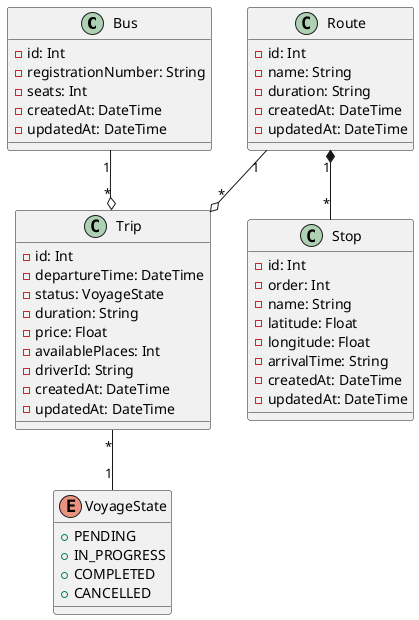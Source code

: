 @startuml route-class

class Bus {
  - id: Int
  - registrationNumber: String
  - seats: Int
  - createdAt: DateTime
  - updatedAt: DateTime
}

class Route {
  - id: Int
  - name: String
  - duration: String
  - createdAt: DateTime
  - updatedAt: DateTime
}

class Stop {
  - id: Int
  - order: Int
  - name: String
  - latitude: Float
  - longitude: Float
  - arrivalTime: String
  - createdAt: DateTime
  - updatedAt: DateTime
}

class Trip {
  - id: Int
  - departureTime: DateTime
  - status: VoyageState
  - duration: String
  - price: Float
  - availablePlaces: Int
  - driverId: String
  - createdAt: DateTime
  - updatedAt: DateTime
}

enum VoyageState {
  + PENDING
  + IN_PROGRESS
  + COMPLETED
  + CANCELLED
}

Bus "1" --o "*" Trip
Route "1" --o "*" Trip
Route "1" *-- "*" Stop
Trip "*" -- "1" VoyageState

@enduml
